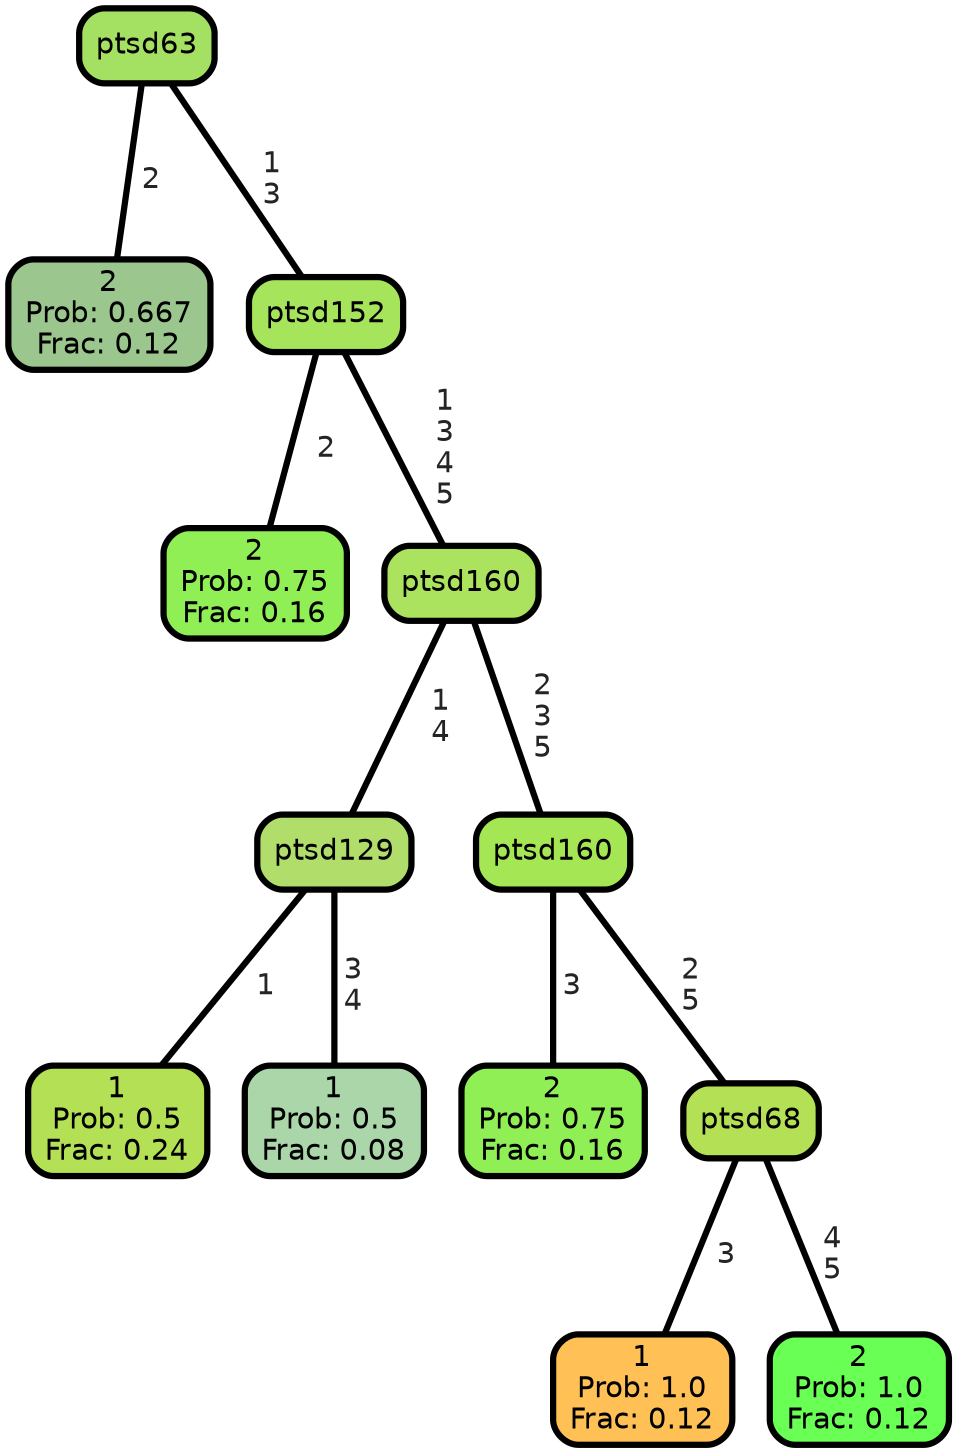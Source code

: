 graph Tree {
node [shape=box, style="filled, rounded",color="black",penwidth="3",fontcolor="black",                 fontname=helvetica] ;
graph [ranksep="0 equally", splines=straight,                 bgcolor=transparent, dpi=200] ;
edge [fontname=helvetica, fontweight=bold,fontcolor=grey14,color=black] ;
0 [label="2
Prob: 0.667
Frac: 0.12", fillcolor="#9bc68d"] ;
1 [label="ptsd63", fillcolor="#a4e162"] ;
2 [label="2
Prob: 0.75
Frac: 0.16", fillcolor="#8fef55"] ;
3 [label="ptsd152", fillcolor="#a6e45c"] ;
4 [label="1
Prob: 0.5
Frac: 0.24", fillcolor="#b4e055"] ;
5 [label="ptsd129", fillcolor="#b1dd6a"] ;
6 [label="1
Prob: 0.5
Frac: 0.08", fillcolor="#aad6aa"] ;
7 [label="ptsd160", fillcolor="#abe25e"] ;
8 [label="2
Prob: 0.75
Frac: 0.16", fillcolor="#8fef55"] ;
9 [label="ptsd160", fillcolor="#a5e655"] ;
10 [label="1
Prob: 1.0
Frac: 0.12", fillcolor="#ffc155"] ;
11 [label="ptsd68", fillcolor="#b4e055"] ;
12 [label="2
Prob: 1.0
Frac: 0.12", fillcolor="#6aff55"] ;
1 -- 0 [label=" 2",penwidth=3] ;
1 -- 3 [label=" 1\n 3",penwidth=3] ;
3 -- 2 [label=" 2",penwidth=3] ;
3 -- 7 [label=" 1\n 3\n 4\n 5",penwidth=3] ;
5 -- 4 [label=" 1",penwidth=3] ;
5 -- 6 [label=" 3\n 4",penwidth=3] ;
7 -- 5 [label=" 1\n 4",penwidth=3] ;
7 -- 9 [label=" 2\n 3\n 5",penwidth=3] ;
9 -- 8 [label=" 3",penwidth=3] ;
9 -- 11 [label=" 2\n 5",penwidth=3] ;
11 -- 10 [label=" 3",penwidth=3] ;
11 -- 12 [label=" 4\n 5",penwidth=3] ;
{rank = same;}}